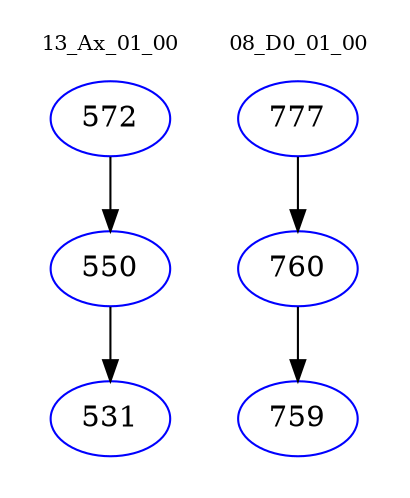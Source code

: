 digraph{
subgraph cluster_0 {
color = white
label = "13_Ax_01_00";
fontsize=10;
T0_572 [label="572", color="blue"]
T0_572 -> T0_550 [color="black"]
T0_550 [label="550", color="blue"]
T0_550 -> T0_531 [color="black"]
T0_531 [label="531", color="blue"]
}
subgraph cluster_1 {
color = white
label = "08_D0_01_00";
fontsize=10;
T1_777 [label="777", color="blue"]
T1_777 -> T1_760 [color="black"]
T1_760 [label="760", color="blue"]
T1_760 -> T1_759 [color="black"]
T1_759 [label="759", color="blue"]
}
}
